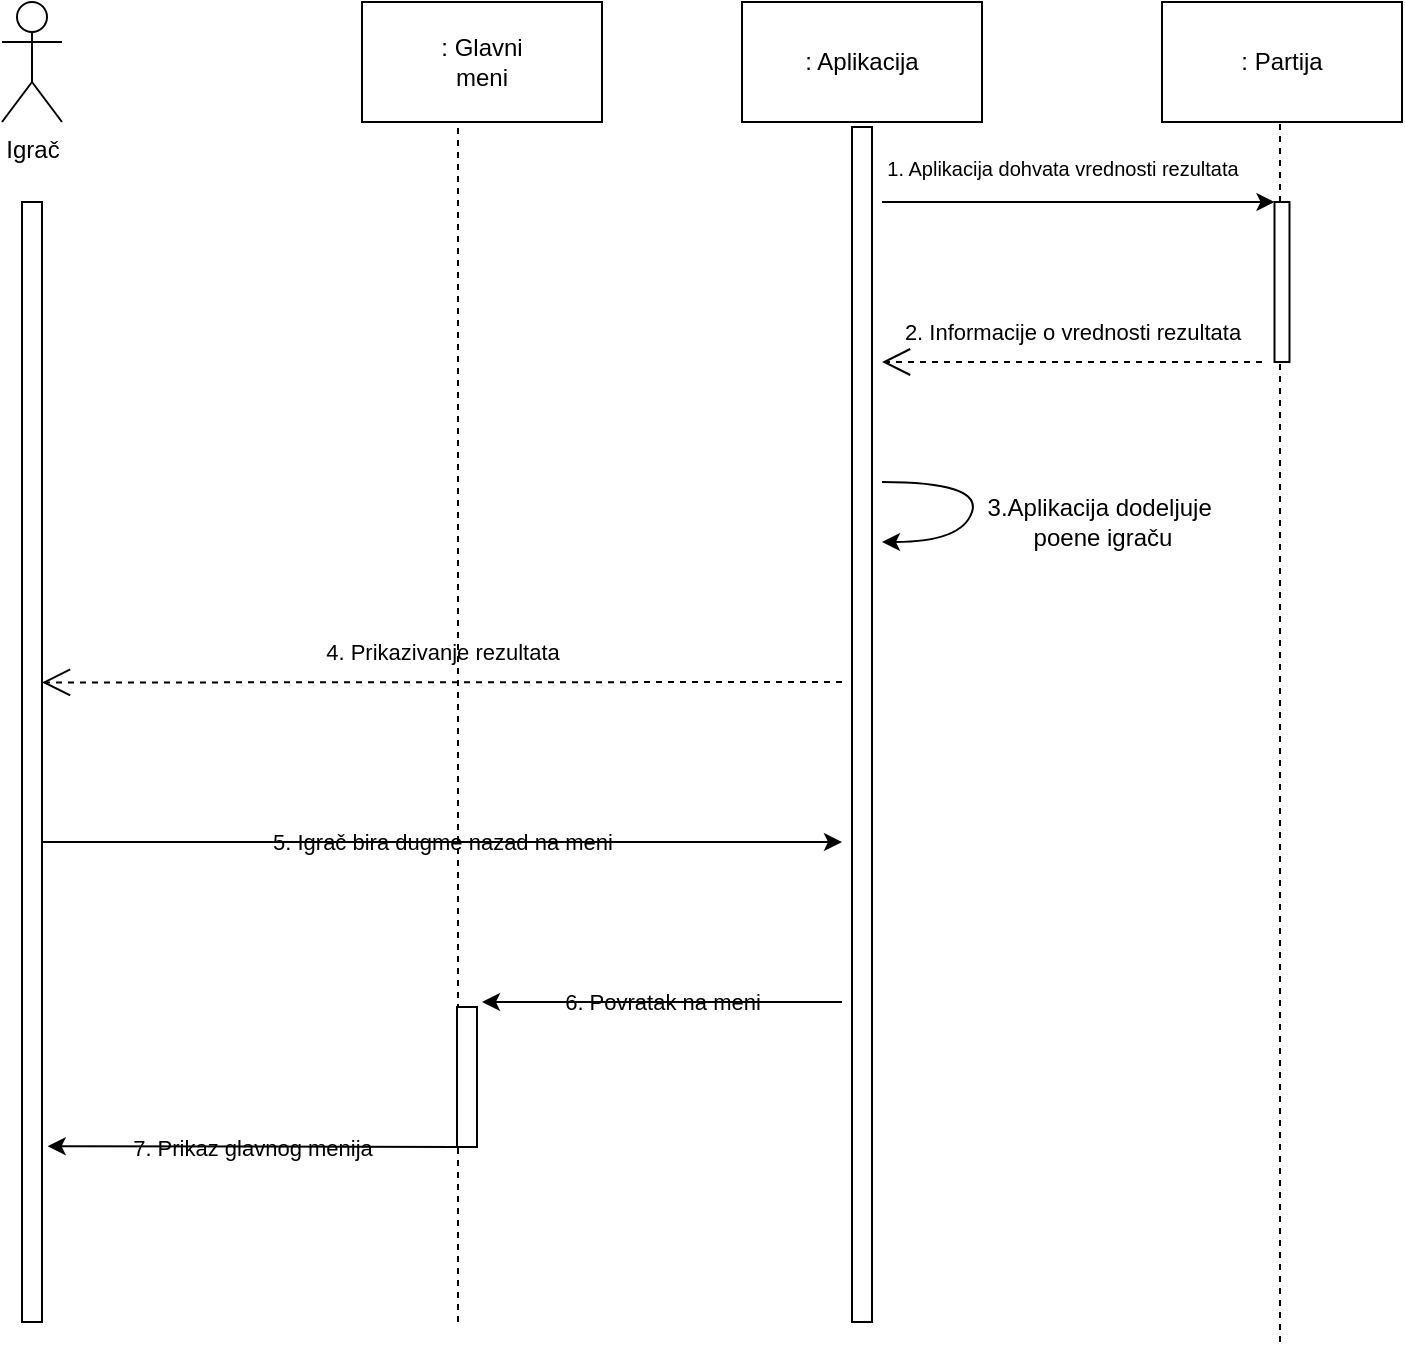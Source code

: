 <mxfile version="22.1.3" type="github">
  <diagram name="Page-1" id="3tIjExJiD3zBu5f5l794">
    <mxGraphModel dx="1591" dy="879" grid="1" gridSize="10" guides="1" tooltips="1" connect="1" arrows="1" fold="1" page="1" pageScale="1" pageWidth="850" pageHeight="1100" background="#ffffff" math="0" shadow="0">
      <root>
        <mxCell id="0" />
        <mxCell id="1" parent="0" />
        <mxCell id="2NlKpTRAE-zCWCaji5mN-1" value="Igrač" style="shape=umlActor;verticalLabelPosition=bottom;verticalAlign=top;html=1;outlineConnect=0;labelBackgroundColor=none;" vertex="1" parent="1">
          <mxGeometry x="90" y="20" width="30" height="60" as="geometry" />
        </mxCell>
        <mxCell id="2NlKpTRAE-zCWCaji5mN-2" value="&lt;div&gt;: Glavni&lt;/div&gt;&lt;div&gt;meni&lt;/div&gt;" style="rounded=0;whiteSpace=wrap;html=1;labelBackgroundColor=none;" vertex="1" parent="1">
          <mxGeometry x="270" y="20" width="120" height="60" as="geometry" />
        </mxCell>
        <mxCell id="2NlKpTRAE-zCWCaji5mN-3" value=": Aplikacija" style="rounded=0;whiteSpace=wrap;html=1;labelBackgroundColor=none;" vertex="1" parent="1">
          <mxGeometry x="460" y="20" width="120" height="60" as="geometry" />
        </mxCell>
        <mxCell id="2NlKpTRAE-zCWCaji5mN-4" value=": Partija" style="rounded=0;whiteSpace=wrap;html=1;labelBackgroundColor=none;" vertex="1" parent="1">
          <mxGeometry x="670" y="20" width="120" height="60" as="geometry" />
        </mxCell>
        <mxCell id="2NlKpTRAE-zCWCaji5mN-5" value="" style="rounded=0;whiteSpace=wrap;html=1;rotation=90;labelBackgroundColor=none;" vertex="1" parent="1">
          <mxGeometry x="-175" y="395" width="560" height="10" as="geometry" />
        </mxCell>
        <mxCell id="2NlKpTRAE-zCWCaji5mN-6" value="" style="rounded=0;whiteSpace=wrap;html=1;rotation=90;labelBackgroundColor=none;" vertex="1" parent="1">
          <mxGeometry x="221.25" y="376.25" width="597.5" height="10" as="geometry" />
        </mxCell>
        <mxCell id="2NlKpTRAE-zCWCaji5mN-7" value="" style="endArrow=none;dashed=1;html=1;rounded=0;entryX=0.4;entryY=1;entryDx=0;entryDy=0;entryPerimeter=0;labelBackgroundColor=none;fontColor=default;" edge="1" parent="1" target="2NlKpTRAE-zCWCaji5mN-2">
          <mxGeometry width="50" height="50" relative="1" as="geometry">
            <mxPoint x="318" y="680" as="sourcePoint" />
            <mxPoint x="320" y="120" as="targetPoint" />
          </mxGeometry>
        </mxCell>
        <mxCell id="2NlKpTRAE-zCWCaji5mN-10" value="" style="endArrow=classic;html=1;rounded=0;entryX=0.118;entryY=1.011;entryDx=0;entryDy=0;entryPerimeter=0;labelBackgroundColor=none;fontColor=default;" edge="1" parent="1">
          <mxGeometry relative="1" as="geometry">
            <mxPoint x="530" y="120" as="sourcePoint" />
            <mxPoint x="726.247" y="120.0" as="targetPoint" />
          </mxGeometry>
        </mxCell>
        <mxCell id="2NlKpTRAE-zCWCaji5mN-13" value="&lt;div&gt;&lt;font style=&quot;font-size: 10px;&quot;&gt;1. Aplikacija dohvata vrednosti rezultata&lt;/font&gt;&lt;/div&gt;&lt;div&gt;&lt;font style=&quot;font-size: 10px;&quot;&gt;&lt;br&gt;&lt;/font&gt;&lt;/div&gt;" style="text;html=1;align=center;verticalAlign=middle;resizable=0;points=[];autosize=1;strokeColor=none;fillColor=none;labelBackgroundColor=none;" vertex="1" parent="1">
          <mxGeometry x="520" y="90" width="200" height="40" as="geometry" />
        </mxCell>
        <mxCell id="2NlKpTRAE-zCWCaji5mN-17" value="&lt;font style=&quot;font-size: 11px;&quot;&gt;2. Informacije o vrednosti rezultata&lt;/font&gt;" style="text;html=1;align=center;verticalAlign=middle;resizable=0;points=[];autosize=1;strokeColor=none;fillColor=none;rotation=0;labelBackgroundColor=none;" vertex="1" parent="1">
          <mxGeometry x="530" y="170" width="190" height="30" as="geometry" />
        </mxCell>
        <mxCell id="2NlKpTRAE-zCWCaji5mN-27" value="&lt;font style=&quot;font-size: 11px;&quot;&gt;4. Prikazivanje rezultata&lt;/font&gt;" style="text;html=1;align=center;verticalAlign=middle;resizable=0;points=[];autosize=1;strokeColor=none;fillColor=none;labelBackgroundColor=none;" vertex="1" parent="1">
          <mxGeometry x="240" y="330" width="140" height="30" as="geometry" />
        </mxCell>
        <mxCell id="2NlKpTRAE-zCWCaji5mN-31" value="" style="endArrow=classic;html=1;rounded=0;labelBackgroundColor=none;fontColor=default;" edge="1" parent="1">
          <mxGeometry relative="1" as="geometry">
            <mxPoint x="110" y="440" as="sourcePoint" />
            <mxPoint x="510" y="440" as="targetPoint" />
          </mxGeometry>
        </mxCell>
        <mxCell id="2NlKpTRAE-zCWCaji5mN-32" value="&lt;div&gt;5. Igrač bira dugme nazad na meni&lt;/div&gt;" style="edgeLabel;resizable=0;html=1;align=center;verticalAlign=middle;labelBackgroundColor=none;" connectable="0" vertex="1" parent="2NlKpTRAE-zCWCaji5mN-31">
          <mxGeometry relative="1" as="geometry" />
        </mxCell>
        <mxCell id="2NlKpTRAE-zCWCaji5mN-33" value="" style="rounded=0;whiteSpace=wrap;html=1;rotation=90;labelBackgroundColor=none;" vertex="1" parent="1">
          <mxGeometry x="287.5" y="552.5" width="70" height="10" as="geometry" />
        </mxCell>
        <mxCell id="2NlKpTRAE-zCWCaji5mN-34" value="" style="endArrow=classic;html=1;rounded=0;labelBackgroundColor=none;fontColor=default;" edge="1" parent="1">
          <mxGeometry relative="1" as="geometry">
            <mxPoint x="510" y="520" as="sourcePoint" />
            <mxPoint x="330" y="520" as="targetPoint" />
          </mxGeometry>
        </mxCell>
        <mxCell id="2NlKpTRAE-zCWCaji5mN-35" value="&lt;div&gt;6. Povratak na meni&lt;/div&gt;" style="edgeLabel;resizable=0;html=1;align=center;verticalAlign=middle;labelBackgroundColor=none;" connectable="0" vertex="1" parent="2NlKpTRAE-zCWCaji5mN-34">
          <mxGeometry relative="1" as="geometry" />
        </mxCell>
        <mxCell id="2NlKpTRAE-zCWCaji5mN-38" value="" style="endArrow=classic;html=1;rounded=0;exitX=1;exitY=1;exitDx=0;exitDy=0;entryX=0.843;entryY=-0.283;entryDx=0;entryDy=0;entryPerimeter=0;labelBackgroundColor=none;fontColor=default;" edge="1" parent="1" source="2NlKpTRAE-zCWCaji5mN-33" target="2NlKpTRAE-zCWCaji5mN-5">
          <mxGeometry relative="1" as="geometry">
            <mxPoint x="170" y="600" as="sourcePoint" />
            <mxPoint x="270" y="600" as="targetPoint" />
          </mxGeometry>
        </mxCell>
        <mxCell id="2NlKpTRAE-zCWCaji5mN-39" value="7. Prikaz glavnog menija" style="edgeLabel;resizable=0;html=1;align=center;verticalAlign=middle;labelBackgroundColor=none;" connectable="0" vertex="1" parent="2NlKpTRAE-zCWCaji5mN-38">
          <mxGeometry relative="1" as="geometry" />
        </mxCell>
        <mxCell id="2NlKpTRAE-zCWCaji5mN-42" value="" style="endArrow=open;endSize=12;dashed=1;html=1;rounded=0;entryX=0.429;entryY=0;entryDx=0;entryDy=0;entryPerimeter=0;labelBackgroundColor=none;fontColor=default;" edge="1" parent="1" target="2NlKpTRAE-zCWCaji5mN-5">
          <mxGeometry width="160" relative="1" as="geometry">
            <mxPoint x="510" y="360" as="sourcePoint" />
            <mxPoint x="360" y="300" as="targetPoint" />
          </mxGeometry>
        </mxCell>
        <mxCell id="2NlKpTRAE-zCWCaji5mN-44" value="" style="endArrow=open;endSize=12;dashed=1;html=1;rounded=0;labelBackgroundColor=none;fontColor=default;" edge="1" parent="1">
          <mxGeometry width="160" relative="1" as="geometry">
            <mxPoint x="720" y="200" as="sourcePoint" />
            <mxPoint x="530" y="200" as="targetPoint" />
          </mxGeometry>
        </mxCell>
        <mxCell id="2NlKpTRAE-zCWCaji5mN-46" value="" style="endArrow=none;dashed=1;html=1;rounded=0;entryX=0.4;entryY=1;entryDx=0;entryDy=0;entryPerimeter=0;labelBackgroundColor=none;fontColor=default;" edge="1" parent="1">
          <mxGeometry width="50" height="50" relative="1" as="geometry">
            <mxPoint x="729" y="690" as="sourcePoint" />
            <mxPoint x="729" y="80" as="targetPoint" />
          </mxGeometry>
        </mxCell>
        <mxCell id="2NlKpTRAE-zCWCaji5mN-47" value="" style="rounded=0;whiteSpace=wrap;html=1;direction=south;labelBackgroundColor=none;" vertex="1" parent="1">
          <mxGeometry x="726.25" y="120" width="7.5" height="80" as="geometry" />
        </mxCell>
        <mxCell id="2NlKpTRAE-zCWCaji5mN-49" value="" style="curved=1;endArrow=classic;html=1;rounded=0;labelBackgroundColor=none;fontColor=default;" edge="1" parent="1">
          <mxGeometry width="50" height="50" relative="1" as="geometry">
            <mxPoint x="530" y="260" as="sourcePoint" />
            <mxPoint x="530" y="290" as="targetPoint" />
            <Array as="points">
              <mxPoint x="580" y="260" />
              <mxPoint x="570" y="290" />
            </Array>
          </mxGeometry>
        </mxCell>
        <mxCell id="2NlKpTRAE-zCWCaji5mN-50" value="&lt;div&gt;3.Aplikacija dodeljuje&amp;nbsp;&lt;/div&gt;&lt;div&gt;poene igraču&lt;/div&gt;" style="text;html=1;align=center;verticalAlign=middle;resizable=0;points=[];autosize=1;strokeColor=none;fillColor=none;labelBackgroundColor=none;" vertex="1" parent="1">
          <mxGeometry x="570" y="260" width="140" height="40" as="geometry" />
        </mxCell>
      </root>
    </mxGraphModel>
  </diagram>
</mxfile>
